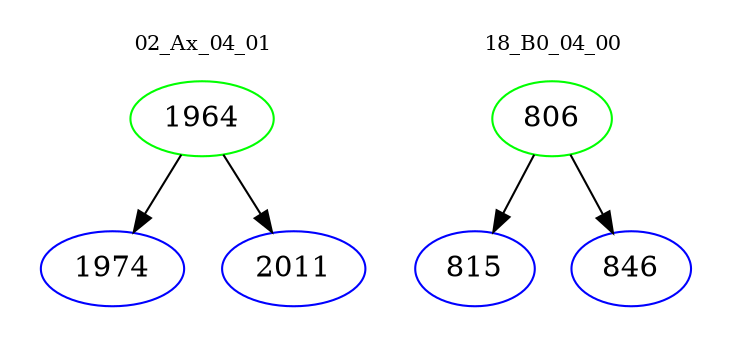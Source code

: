 digraph{
subgraph cluster_0 {
color = white
label = "02_Ax_04_01";
fontsize=10;
T0_1964 [label="1964", color="green"]
T0_1964 -> T0_1974 [color="black"]
T0_1974 [label="1974", color="blue"]
T0_1964 -> T0_2011 [color="black"]
T0_2011 [label="2011", color="blue"]
}
subgraph cluster_1 {
color = white
label = "18_B0_04_00";
fontsize=10;
T1_806 [label="806", color="green"]
T1_806 -> T1_815 [color="black"]
T1_815 [label="815", color="blue"]
T1_806 -> T1_846 [color="black"]
T1_846 [label="846", color="blue"]
}
}
